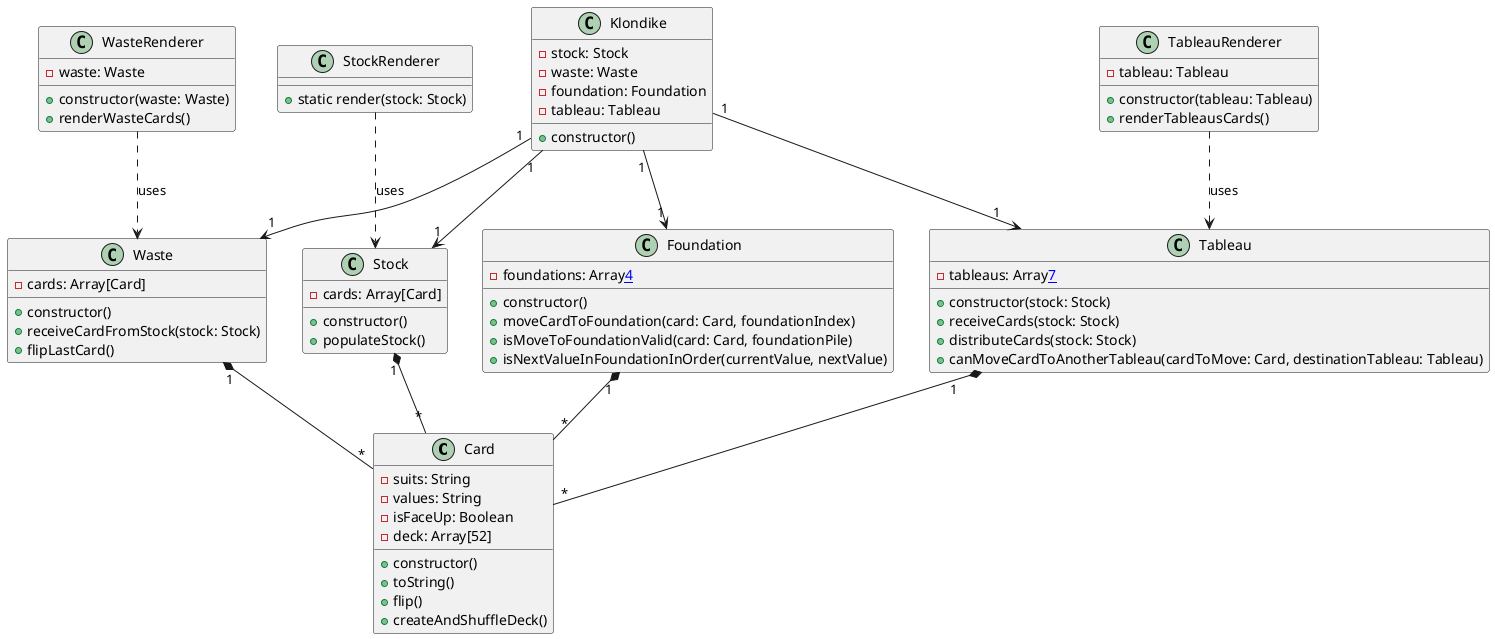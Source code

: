 @startuml klondikev8

class Card {
  - suits: String
  - values: String
  - isFaceUp: Boolean
  - deck: Array[52]
  + constructor()
  + toString()
  + flip()
  + createAndShuffleDeck()
}

class Klondike {
  - stock: Stock
  - waste: Waste
  - foundation: Foundation
  - tableau: Tableau
  + constructor()
}

class Stock {
  - cards: Array[Card]
  + constructor()
  + populateStock() 
}

class StockRenderer {
  + static render(stock: Stock)
}

class Tableau {
  - tableaus: Array[[7]]
  + constructor(stock: Stock)
  + receiveCards(stock: Stock) 
  + distributeCards(stock: Stock)
  + canMoveCardToAnotherTableau(cardToMove: Card, destinationTableau: Tableau)
}

class TableauRenderer {
  - tableau: Tableau
  + constructor(tableau: Tableau)
  + renderTableausCards()
}

class Foundation {
  - foundations: Array[[4]]
  + constructor()
  + moveCardToFoundation(card: Card, foundationIndex)
  + isMoveToFoundationValid(card: Card, foundationPile)
  + isNextValueInFoundationInOrder(currentValue, nextValue)
}

class Waste {
  - cards: Array[Card]
  + constructor()
  + receiveCardFromStock(stock: Stock)
  + flipLastCard()
}

class WasteRenderer {
  - waste: Waste
  + constructor(waste: Waste)
  + renderWasteCards()
}

Klondike "1" --> "1" Stock
Klondike "1" --> "1" Waste
Klondike "1" --> "1" Foundation
Klondike "1" --> "1" Tableau
Stock "1" *-- "*" Card
Waste "1" *-- "*" Card
Foundation "1" *-- "*" Card
Tableau "1" *-- "*" Card
StockRenderer ..> Stock : uses
TableauRenderer ..> Tableau : uses
WasteRenderer ..> Waste : uses

@enduml
